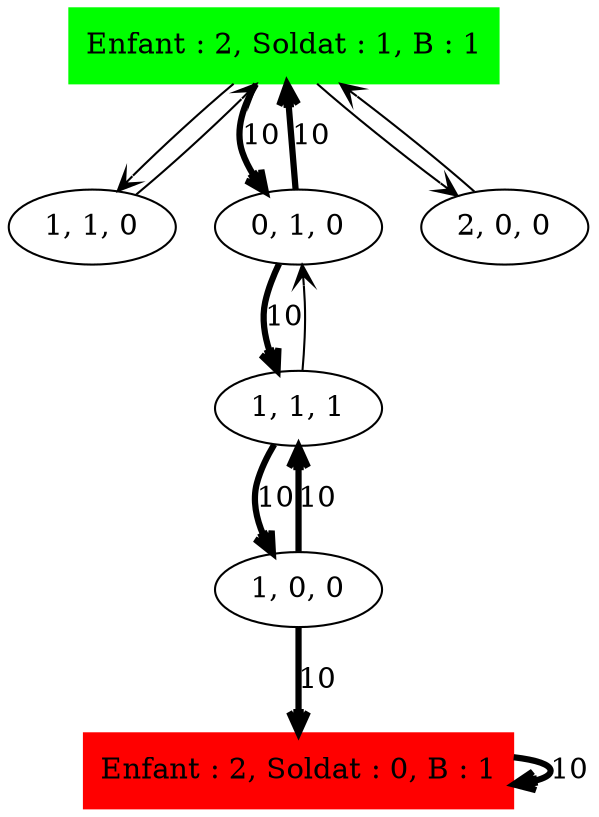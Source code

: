 digraph Soldat_Sol_ {
	initial [label="Enfant : 2, Soldat : 1, B : 1" color=green shape=box style=filled]
	final [label="Enfant : 2, Soldat : 0, B : 1" color=red shape=box style=filled]
	initial -> "1, 1, 0" [arrowhead=open]
	initial -> "0, 1, 0" [label=10 arrowhead=open penwidth=3]
	initial -> "2, 0, 0" [arrowhead=open]
	"2, 0, 0" -> initial [arrowhead=open]
	"0, 1, 0" -> "1, 1, 1" [label=10 arrowhead=open penwidth=3]
	"0, 1, 0" -> initial [label=10 arrowhead=open penwidth=3]
	"1, 1, 1" -> "0, 1, 0" [arrowhead=open]
	"1, 1, 1" -> "1, 0, 0" [label=10 arrowhead=open penwidth=3]
	"1, 0, 0" -> final [label=10 arrowhead=open penwidth=3]
	"1, 0, 0" -> "1, 1, 1" [label=10 arrowhead=open penwidth=3]
	final -> final [label=10 arrowhead=open penwidth=3]
	"1, 1, 0" -> initial [arrowhead=open]
}
